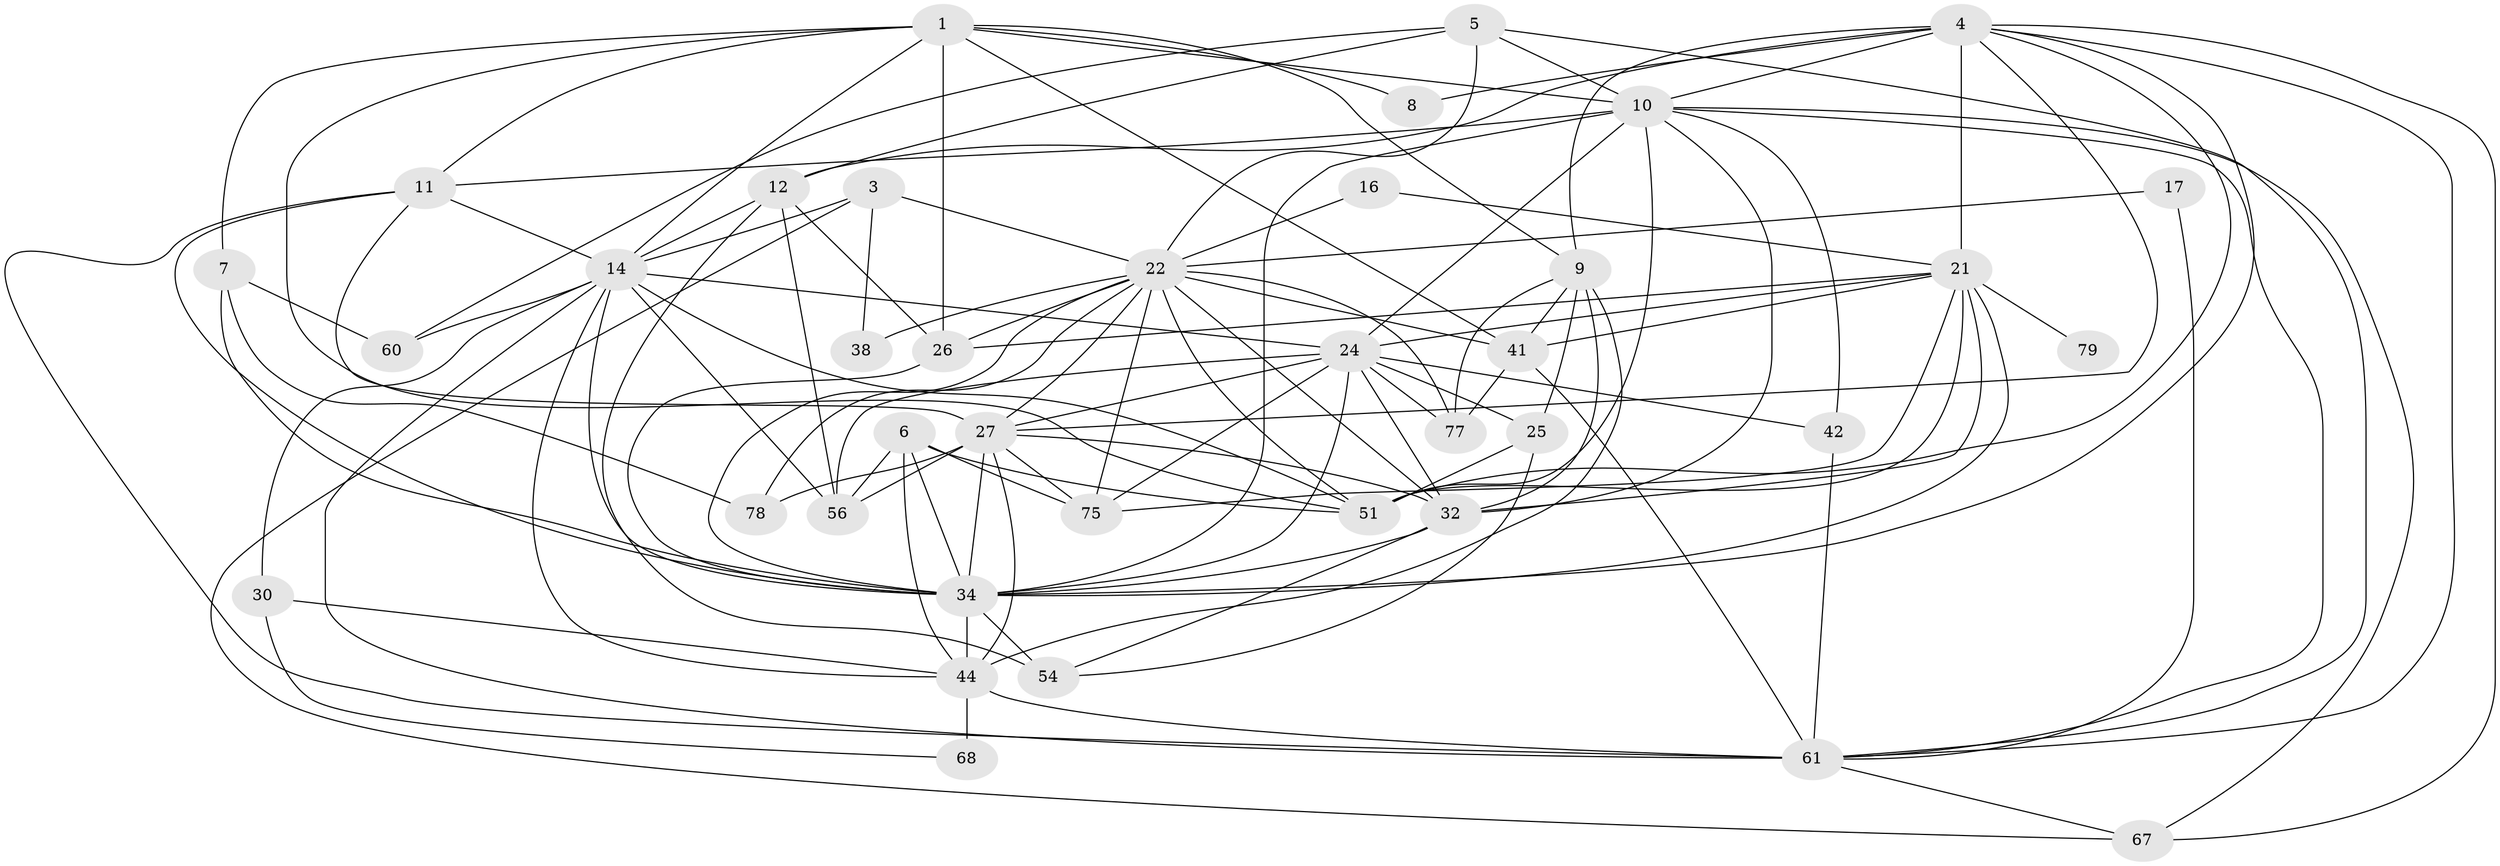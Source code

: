 // original degree distribution, {6: 0.05263157894736842, 3: 0.2736842105263158, 5: 0.23157894736842105, 4: 0.2631578947368421, 2: 0.12631578947368421, 7: 0.042105263157894736, 10: 0.010526315789473684}
// Generated by graph-tools (version 1.1) at 2025/18/03/04/25 18:18:55]
// undirected, 38 vertices, 116 edges
graph export_dot {
graph [start="1"]
  node [color=gray90,style=filled];
  1 [super="+13+52+2"];
  3 [super="+66"];
  4 [super="+55+31"];
  5 [super="+20"];
  6;
  7 [super="+36"];
  8;
  9 [super="+90"];
  10 [super="+19+33"];
  11 [super="+45"];
  12 [super="+80+29"];
  14 [super="+15+18+72+23"];
  16;
  17;
  21 [super="+37+28"];
  22 [super="+40"];
  24 [super="+46+48"];
  25 [super="+35"];
  26;
  27 [super="+53+58"];
  30;
  32 [super="+74+39"];
  34 [super="+62+50+57"];
  38;
  41 [super="+92"];
  42;
  44 [super="+69+47"];
  51 [super="+70"];
  54 [super="+64"];
  56 [super="+76"];
  60 [super="+81"];
  61 [super="+65"];
  67;
  68;
  75;
  77;
  78;
  79;
  1 -- 11;
  1 -- 10 [weight=2];
  1 -- 14;
  1 -- 7 [weight=2];
  1 -- 51;
  1 -- 8;
  1 -- 9;
  1 -- 26;
  1 -- 41;
  3 -- 38;
  3 -- 22;
  3 -- 67;
  3 -- 14;
  4 -- 67;
  4 -- 8;
  4 -- 51;
  4 -- 34;
  4 -- 27;
  4 -- 9;
  4 -- 61;
  4 -- 10;
  4 -- 12;
  4 -- 21 [weight=2];
  5 -- 61;
  5 -- 60;
  5 -- 22;
  5 -- 12;
  5 -- 10;
  6 -- 44;
  6 -- 75;
  6 -- 51;
  6 -- 56;
  6 -- 34;
  7 -- 78;
  7 -- 60 [weight=2];
  7 -- 34;
  9 -- 77;
  9 -- 25;
  9 -- 32;
  9 -- 44;
  9 -- 41;
  10 -- 11;
  10 -- 42;
  10 -- 51;
  10 -- 24 [weight=2];
  10 -- 67;
  10 -- 61;
  10 -- 34;
  10 -- 32;
  11 -- 34;
  11 -- 61;
  11 -- 27;
  11 -- 14;
  12 -- 56;
  12 -- 26;
  12 -- 14;
  12 -- 54;
  14 -- 30;
  14 -- 56;
  14 -- 60;
  14 -- 51;
  14 -- 34 [weight=2];
  14 -- 61 [weight=2];
  14 -- 44;
  14 -- 24 [weight=2];
  16 -- 22;
  16 -- 21;
  17 -- 61;
  17 -- 22;
  21 -- 32;
  21 -- 51 [weight=2];
  21 -- 41;
  21 -- 26;
  21 -- 79 [weight=2];
  21 -- 24;
  21 -- 75;
  21 -- 34 [weight=3];
  22 -- 78;
  22 -- 27;
  22 -- 38;
  22 -- 41;
  22 -- 75;
  22 -- 77;
  22 -- 51;
  22 -- 26;
  22 -- 34;
  22 -- 32;
  24 -- 75;
  24 -- 27;
  24 -- 32;
  24 -- 25;
  24 -- 34;
  24 -- 56;
  24 -- 42;
  24 -- 77;
  25 -- 54;
  25 -- 51;
  26 -- 34;
  27 -- 78;
  27 -- 32;
  27 -- 44 [weight=2];
  27 -- 56;
  27 -- 75;
  27 -- 34;
  30 -- 68;
  30 -- 44;
  32 -- 54;
  32 -- 34;
  34 -- 44;
  34 -- 54 [weight=2];
  41 -- 77;
  41 -- 61;
  42 -- 61;
  44 -- 68 [weight=2];
  44 -- 61 [weight=2];
  61 -- 67;
}

